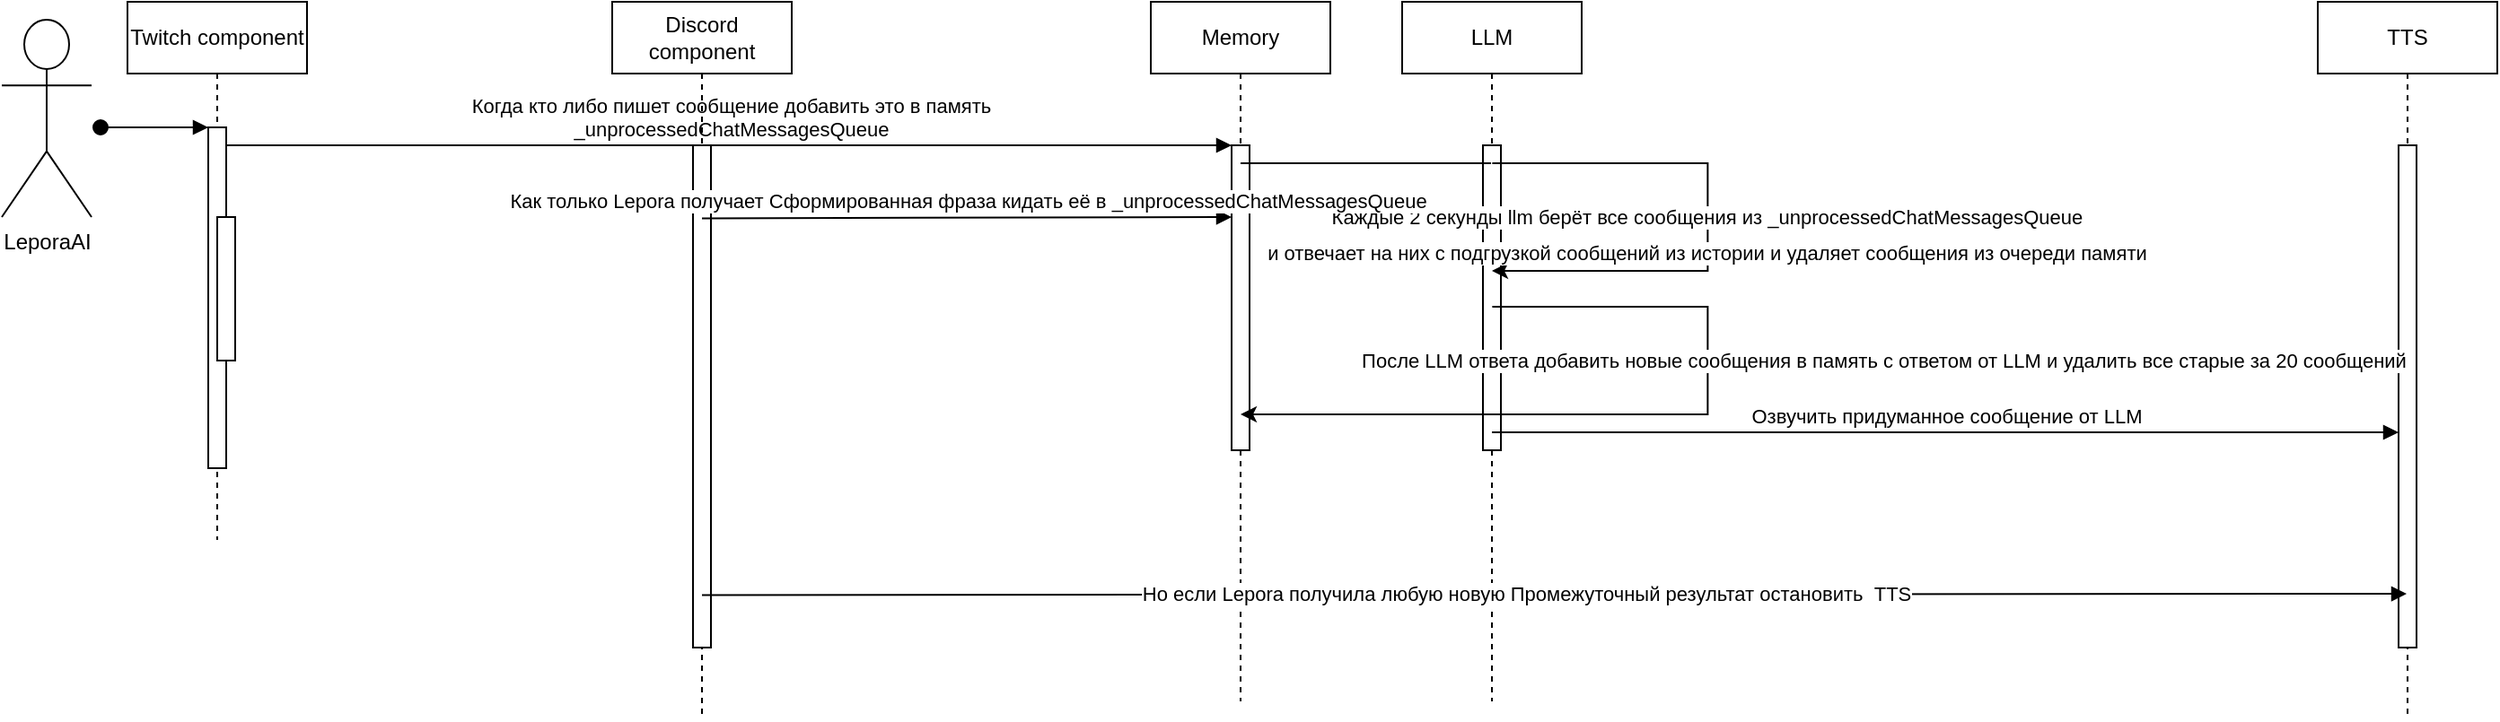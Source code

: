 <mxfile version="23.0.2" type="device">
  <diagram name="Page-1" id="2YBvvXClWsGukQMizWep">
    <mxGraphModel dx="2045" dy="697" grid="1" gridSize="10" guides="1" tooltips="1" connect="1" arrows="1" fold="1" page="1" pageScale="1" pageWidth="850" pageHeight="1100" math="0" shadow="0">
      <root>
        <mxCell id="0" />
        <mxCell id="1" parent="0" />
        <mxCell id="aM9ryv3xv72pqoxQDRHE-1" value="Twitch component" style="shape=umlLifeline;perimeter=lifelinePerimeter;whiteSpace=wrap;html=1;container=0;dropTarget=0;collapsible=0;recursiveResize=0;outlineConnect=0;portConstraint=eastwest;newEdgeStyle={&quot;edgeStyle&quot;:&quot;elbowEdgeStyle&quot;,&quot;elbow&quot;:&quot;vertical&quot;,&quot;curved&quot;:0,&quot;rounded&quot;:0};" parent="1" vertex="1">
          <mxGeometry x="-210" y="40" width="100" height="300" as="geometry" />
        </mxCell>
        <mxCell id="aM9ryv3xv72pqoxQDRHE-2" value="" style="html=1;points=[];perimeter=orthogonalPerimeter;outlineConnect=0;targetShapes=umlLifeline;portConstraint=eastwest;newEdgeStyle={&quot;edgeStyle&quot;:&quot;elbowEdgeStyle&quot;,&quot;elbow&quot;:&quot;vertical&quot;,&quot;curved&quot;:0,&quot;rounded&quot;:0};" parent="aM9ryv3xv72pqoxQDRHE-1" vertex="1">
          <mxGeometry x="45" y="70" width="10" height="190" as="geometry" />
        </mxCell>
        <mxCell id="aM9ryv3xv72pqoxQDRHE-3" value="" style="html=1;verticalAlign=bottom;startArrow=oval;endArrow=block;startSize=8;edgeStyle=elbowEdgeStyle;elbow=vertical;curved=0;rounded=0;" parent="aM9ryv3xv72pqoxQDRHE-1" target="aM9ryv3xv72pqoxQDRHE-2" edge="1">
          <mxGeometry relative="1" as="geometry">
            <mxPoint x="-15" y="70" as="sourcePoint" />
          </mxGeometry>
        </mxCell>
        <mxCell id="aM9ryv3xv72pqoxQDRHE-4" value="" style="html=1;points=[];perimeter=orthogonalPerimeter;outlineConnect=0;targetShapes=umlLifeline;portConstraint=eastwest;newEdgeStyle={&quot;edgeStyle&quot;:&quot;elbowEdgeStyle&quot;,&quot;elbow&quot;:&quot;vertical&quot;,&quot;curved&quot;:0,&quot;rounded&quot;:0};" parent="aM9ryv3xv72pqoxQDRHE-1" vertex="1">
          <mxGeometry x="50" y="120" width="10" height="80" as="geometry" />
        </mxCell>
        <mxCell id="aM9ryv3xv72pqoxQDRHE-5" value="Memory" style="shape=umlLifeline;perimeter=lifelinePerimeter;whiteSpace=wrap;html=1;container=0;dropTarget=0;collapsible=0;recursiveResize=0;outlineConnect=0;portConstraint=eastwest;newEdgeStyle={&quot;edgeStyle&quot;:&quot;elbowEdgeStyle&quot;,&quot;elbow&quot;:&quot;vertical&quot;,&quot;curved&quot;:0,&quot;rounded&quot;:0};" parent="1" vertex="1">
          <mxGeometry x="360" y="40" width="100" height="390" as="geometry" />
        </mxCell>
        <mxCell id="aM9ryv3xv72pqoxQDRHE-6" value="" style="html=1;points=[];perimeter=orthogonalPerimeter;outlineConnect=0;targetShapes=umlLifeline;portConstraint=eastwest;newEdgeStyle={&quot;edgeStyle&quot;:&quot;elbowEdgeStyle&quot;,&quot;elbow&quot;:&quot;vertical&quot;,&quot;curved&quot;:0,&quot;rounded&quot;:0};" parent="aM9ryv3xv72pqoxQDRHE-5" vertex="1">
          <mxGeometry x="45" y="80" width="10" height="170" as="geometry" />
        </mxCell>
        <mxCell id="XTJR7gHnpwJBO97E3nRa-1" value="LLM" style="shape=umlLifeline;perimeter=lifelinePerimeter;whiteSpace=wrap;html=1;container=0;dropTarget=0;collapsible=0;recursiveResize=0;outlineConnect=0;portConstraint=eastwest;newEdgeStyle={&quot;edgeStyle&quot;:&quot;elbowEdgeStyle&quot;,&quot;elbow&quot;:&quot;vertical&quot;,&quot;curved&quot;:0,&quot;rounded&quot;:0};" vertex="1" parent="1">
          <mxGeometry x="500" y="40" width="100" height="390" as="geometry" />
        </mxCell>
        <mxCell id="XTJR7gHnpwJBO97E3nRa-2" value="" style="html=1;points=[];perimeter=orthogonalPerimeter;outlineConnect=0;targetShapes=umlLifeline;portConstraint=eastwest;newEdgeStyle={&quot;edgeStyle&quot;:&quot;elbowEdgeStyle&quot;,&quot;elbow&quot;:&quot;vertical&quot;,&quot;curved&quot;:0,&quot;rounded&quot;:0};" vertex="1" parent="XTJR7gHnpwJBO97E3nRa-1">
          <mxGeometry x="45" y="80" width="10" height="170" as="geometry" />
        </mxCell>
        <mxCell id="XTJR7gHnpwJBO97E3nRa-5" value="LeporaAI" style="shape=umlActor;verticalLabelPosition=bottom;verticalAlign=top;html=1;outlineConnect=0;" vertex="1" parent="1">
          <mxGeometry x="-280" y="50" width="50" height="110" as="geometry" />
        </mxCell>
        <mxCell id="XTJR7gHnpwJBO97E3nRa-6" value="TTS" style="shape=umlLifeline;perimeter=lifelinePerimeter;whiteSpace=wrap;html=1;container=0;dropTarget=0;collapsible=0;recursiveResize=0;outlineConnect=0;portConstraint=eastwest;newEdgeStyle={&quot;edgeStyle&quot;:&quot;elbowEdgeStyle&quot;,&quot;elbow&quot;:&quot;vertical&quot;,&quot;curved&quot;:0,&quot;rounded&quot;:0};" vertex="1" parent="1">
          <mxGeometry x="1010" y="40" width="100" height="400" as="geometry" />
        </mxCell>
        <mxCell id="XTJR7gHnpwJBO97E3nRa-7" value="" style="html=1;points=[];perimeter=orthogonalPerimeter;outlineConnect=0;targetShapes=umlLifeline;portConstraint=eastwest;newEdgeStyle={&quot;edgeStyle&quot;:&quot;elbowEdgeStyle&quot;,&quot;elbow&quot;:&quot;vertical&quot;,&quot;curved&quot;:0,&quot;rounded&quot;:0};" vertex="1" parent="XTJR7gHnpwJBO97E3nRa-6">
          <mxGeometry x="45" y="80" width="10" height="280" as="geometry" />
        </mxCell>
        <mxCell id="XTJR7gHnpwJBO97E3nRa-8" value="" style="endArrow=classic;html=1;rounded=0;" edge="1" parent="1">
          <mxGeometry width="50" height="50" relative="1" as="geometry">
            <mxPoint x="550.19" y="130" as="sourcePoint" />
            <mxPoint x="550.0" y="190.0" as="targetPoint" />
            <Array as="points">
              <mxPoint x="670.19" y="130" />
              <mxPoint x="670.19" y="190" />
              <mxPoint x="610.19" y="190" />
            </Array>
          </mxGeometry>
        </mxCell>
        <mxCell id="XTJR7gHnpwJBO97E3nRa-9" value="Каждые 2 секунды llm берёт все сообщения из&amp;nbsp;_unprocessedChatMessagesQueue&amp;nbsp;" style="edgeLabel;html=1;align=center;verticalAlign=middle;resizable=0;points=[];" vertex="1" connectable="0" parent="XTJR7gHnpwJBO97E3nRa-8">
          <mxGeometry x="-0.605" y="-2" relative="1" as="geometry">
            <mxPoint x="61" y="28" as="offset" />
          </mxGeometry>
        </mxCell>
        <mxCell id="XTJR7gHnpwJBO97E3nRa-13" value="и отвечает на них с подгрузкой сообщений из истории и удаляет сообщения из очереди памяти&amp;nbsp;" style="edgeLabel;html=1;align=center;verticalAlign=middle;resizable=0;points=[];" vertex="1" connectable="0" parent="XTJR7gHnpwJBO97E3nRa-8">
          <mxGeometry x="-0.605" y="-2" relative="1" as="geometry">
            <mxPoint x="61" y="48" as="offset" />
          </mxGeometry>
        </mxCell>
        <mxCell id="XTJR7gHnpwJBO97E3nRa-11" value="" style="endArrow=none;html=1;rounded=0;" edge="1" parent="1" target="XTJR7gHnpwJBO97E3nRa-1">
          <mxGeometry width="50" height="50" relative="1" as="geometry">
            <mxPoint x="410" y="130" as="sourcePoint" />
            <mxPoint x="460" y="80" as="targetPoint" />
          </mxGeometry>
        </mxCell>
        <mxCell id="XTJR7gHnpwJBO97E3nRa-14" value="" style="endArrow=classic;html=1;rounded=0;" edge="1" parent="1" target="aM9ryv3xv72pqoxQDRHE-5">
          <mxGeometry width="50" height="50" relative="1" as="geometry">
            <mxPoint x="550.19" y="210" as="sourcePoint" />
            <mxPoint x="550.0" y="270.0" as="targetPoint" />
            <Array as="points">
              <mxPoint x="670.19" y="210" />
              <mxPoint x="670.19" y="270" />
              <mxPoint x="610.19" y="270" />
            </Array>
          </mxGeometry>
        </mxCell>
        <mxCell id="XTJR7gHnpwJBO97E3nRa-15" value="После LLM ответа добавить новые сообщения в память с ответом от LLM и удалить все старые за 20 сообщений" style="edgeLabel;html=1;align=center;verticalAlign=middle;resizable=0;points=[];" vertex="1" connectable="0" parent="XTJR7gHnpwJBO97E3nRa-14">
          <mxGeometry x="-0.605" y="-2" relative="1" as="geometry">
            <mxPoint x="131" y="28" as="offset" />
          </mxGeometry>
        </mxCell>
        <mxCell id="XTJR7gHnpwJBO97E3nRa-17" value="Озвучить придуманное сообщение от LLM" style="html=1;verticalAlign=bottom;endArrow=block;edgeStyle=elbowEdgeStyle;elbow=vertical;curved=0;rounded=0;" edge="1" parent="1" target="XTJR7gHnpwJBO97E3nRa-7">
          <mxGeometry relative="1" as="geometry">
            <mxPoint x="550" y="280" as="sourcePoint" />
            <Array as="points">
              <mxPoint x="635" y="280" />
            </Array>
            <mxPoint x="860" y="280" as="targetPoint" />
          </mxGeometry>
        </mxCell>
        <mxCell id="aM9ryv3xv72pqoxQDRHE-7" value="Когда кто либо пишет сообщение добавить это в память&lt;br&gt;_unprocessedChatMessagesQueue" style="html=1;verticalAlign=bottom;endArrow=block;edgeStyle=elbowEdgeStyle;elbow=vertical;curved=0;rounded=0;shadow=0;" parent="1" source="aM9ryv3xv72pqoxQDRHE-2" target="aM9ryv3xv72pqoxQDRHE-6" edge="1">
          <mxGeometry x="0.001" relative="1" as="geometry">
            <mxPoint x="195" y="130" as="sourcePoint" />
            <Array as="points">
              <mxPoint x="180" y="120" />
            </Array>
            <mxPoint as="offset" />
          </mxGeometry>
        </mxCell>
        <mxCell id="XTJR7gHnpwJBO97E3nRa-27" value="Discord component" style="shape=umlLifeline;perimeter=lifelinePerimeter;whiteSpace=wrap;html=1;container=0;dropTarget=0;collapsible=0;recursiveResize=0;outlineConnect=0;portConstraint=eastwest;newEdgeStyle={&quot;edgeStyle&quot;:&quot;elbowEdgeStyle&quot;,&quot;elbow&quot;:&quot;vertical&quot;,&quot;curved&quot;:0,&quot;rounded&quot;:0};" vertex="1" parent="1">
          <mxGeometry x="60" y="40" width="100" height="400" as="geometry" />
        </mxCell>
        <mxCell id="XTJR7gHnpwJBO97E3nRa-28" value="" style="html=1;points=[];perimeter=orthogonalPerimeter;outlineConnect=0;targetShapes=umlLifeline;portConstraint=eastwest;newEdgeStyle={&quot;edgeStyle&quot;:&quot;elbowEdgeStyle&quot;,&quot;elbow&quot;:&quot;vertical&quot;,&quot;curved&quot;:0,&quot;rounded&quot;:0};" vertex="1" parent="XTJR7gHnpwJBO97E3nRa-27">
          <mxGeometry x="45" y="80" width="10" height="280" as="geometry" />
        </mxCell>
        <mxCell id="XTJR7gHnpwJBO97E3nRa-29" value="Как только Lepora получает&amp;nbsp;Сформированная фраза кидать её в _unprocessedChatMessagesQueue" style="html=1;verticalAlign=bottom;endArrow=block;edgeStyle=elbowEdgeStyle;elbow=vertical;curved=0;rounded=0;shadow=0;" edge="1" parent="1">
          <mxGeometry x="0.003" relative="1" as="geometry">
            <mxPoint x="110" y="160.69" as="sourcePoint" />
            <Array as="points">
              <mxPoint x="180" y="160" />
            </Array>
            <mxPoint x="405" y="160" as="targetPoint" />
            <mxPoint as="offset" />
          </mxGeometry>
        </mxCell>
        <mxCell id="XTJR7gHnpwJBO97E3nRa-30" value="" style="html=1;verticalAlign=bottom;endArrow=block;edgeStyle=elbowEdgeStyle;elbow=vertical;curved=0;rounded=0;shadow=0;" edge="1" parent="1" target="XTJR7gHnpwJBO97E3nRa-6">
          <mxGeometry x="0.763" y="-160" relative="1" as="geometry">
            <mxPoint x="110" y="370.69" as="sourcePoint" />
            <Array as="points">
              <mxPoint x="180" y="370" />
            </Array>
            <mxPoint x="1060" y="360" as="targetPoint" />
            <mxPoint as="offset" />
          </mxGeometry>
        </mxCell>
        <mxCell id="XTJR7gHnpwJBO97E3nRa-31" value="Но если Lepora получила любую новую&amp;nbsp;Промежуточный результат остановить&amp;nbsp; TTS" style="edgeLabel;html=1;align=center;verticalAlign=middle;resizable=0;points=[];" vertex="1" connectable="0" parent="XTJR7gHnpwJBO97E3nRa-30">
          <mxGeometry x="-0.033" relative="1" as="geometry">
            <mxPoint as="offset" />
          </mxGeometry>
        </mxCell>
      </root>
    </mxGraphModel>
  </diagram>
</mxfile>
